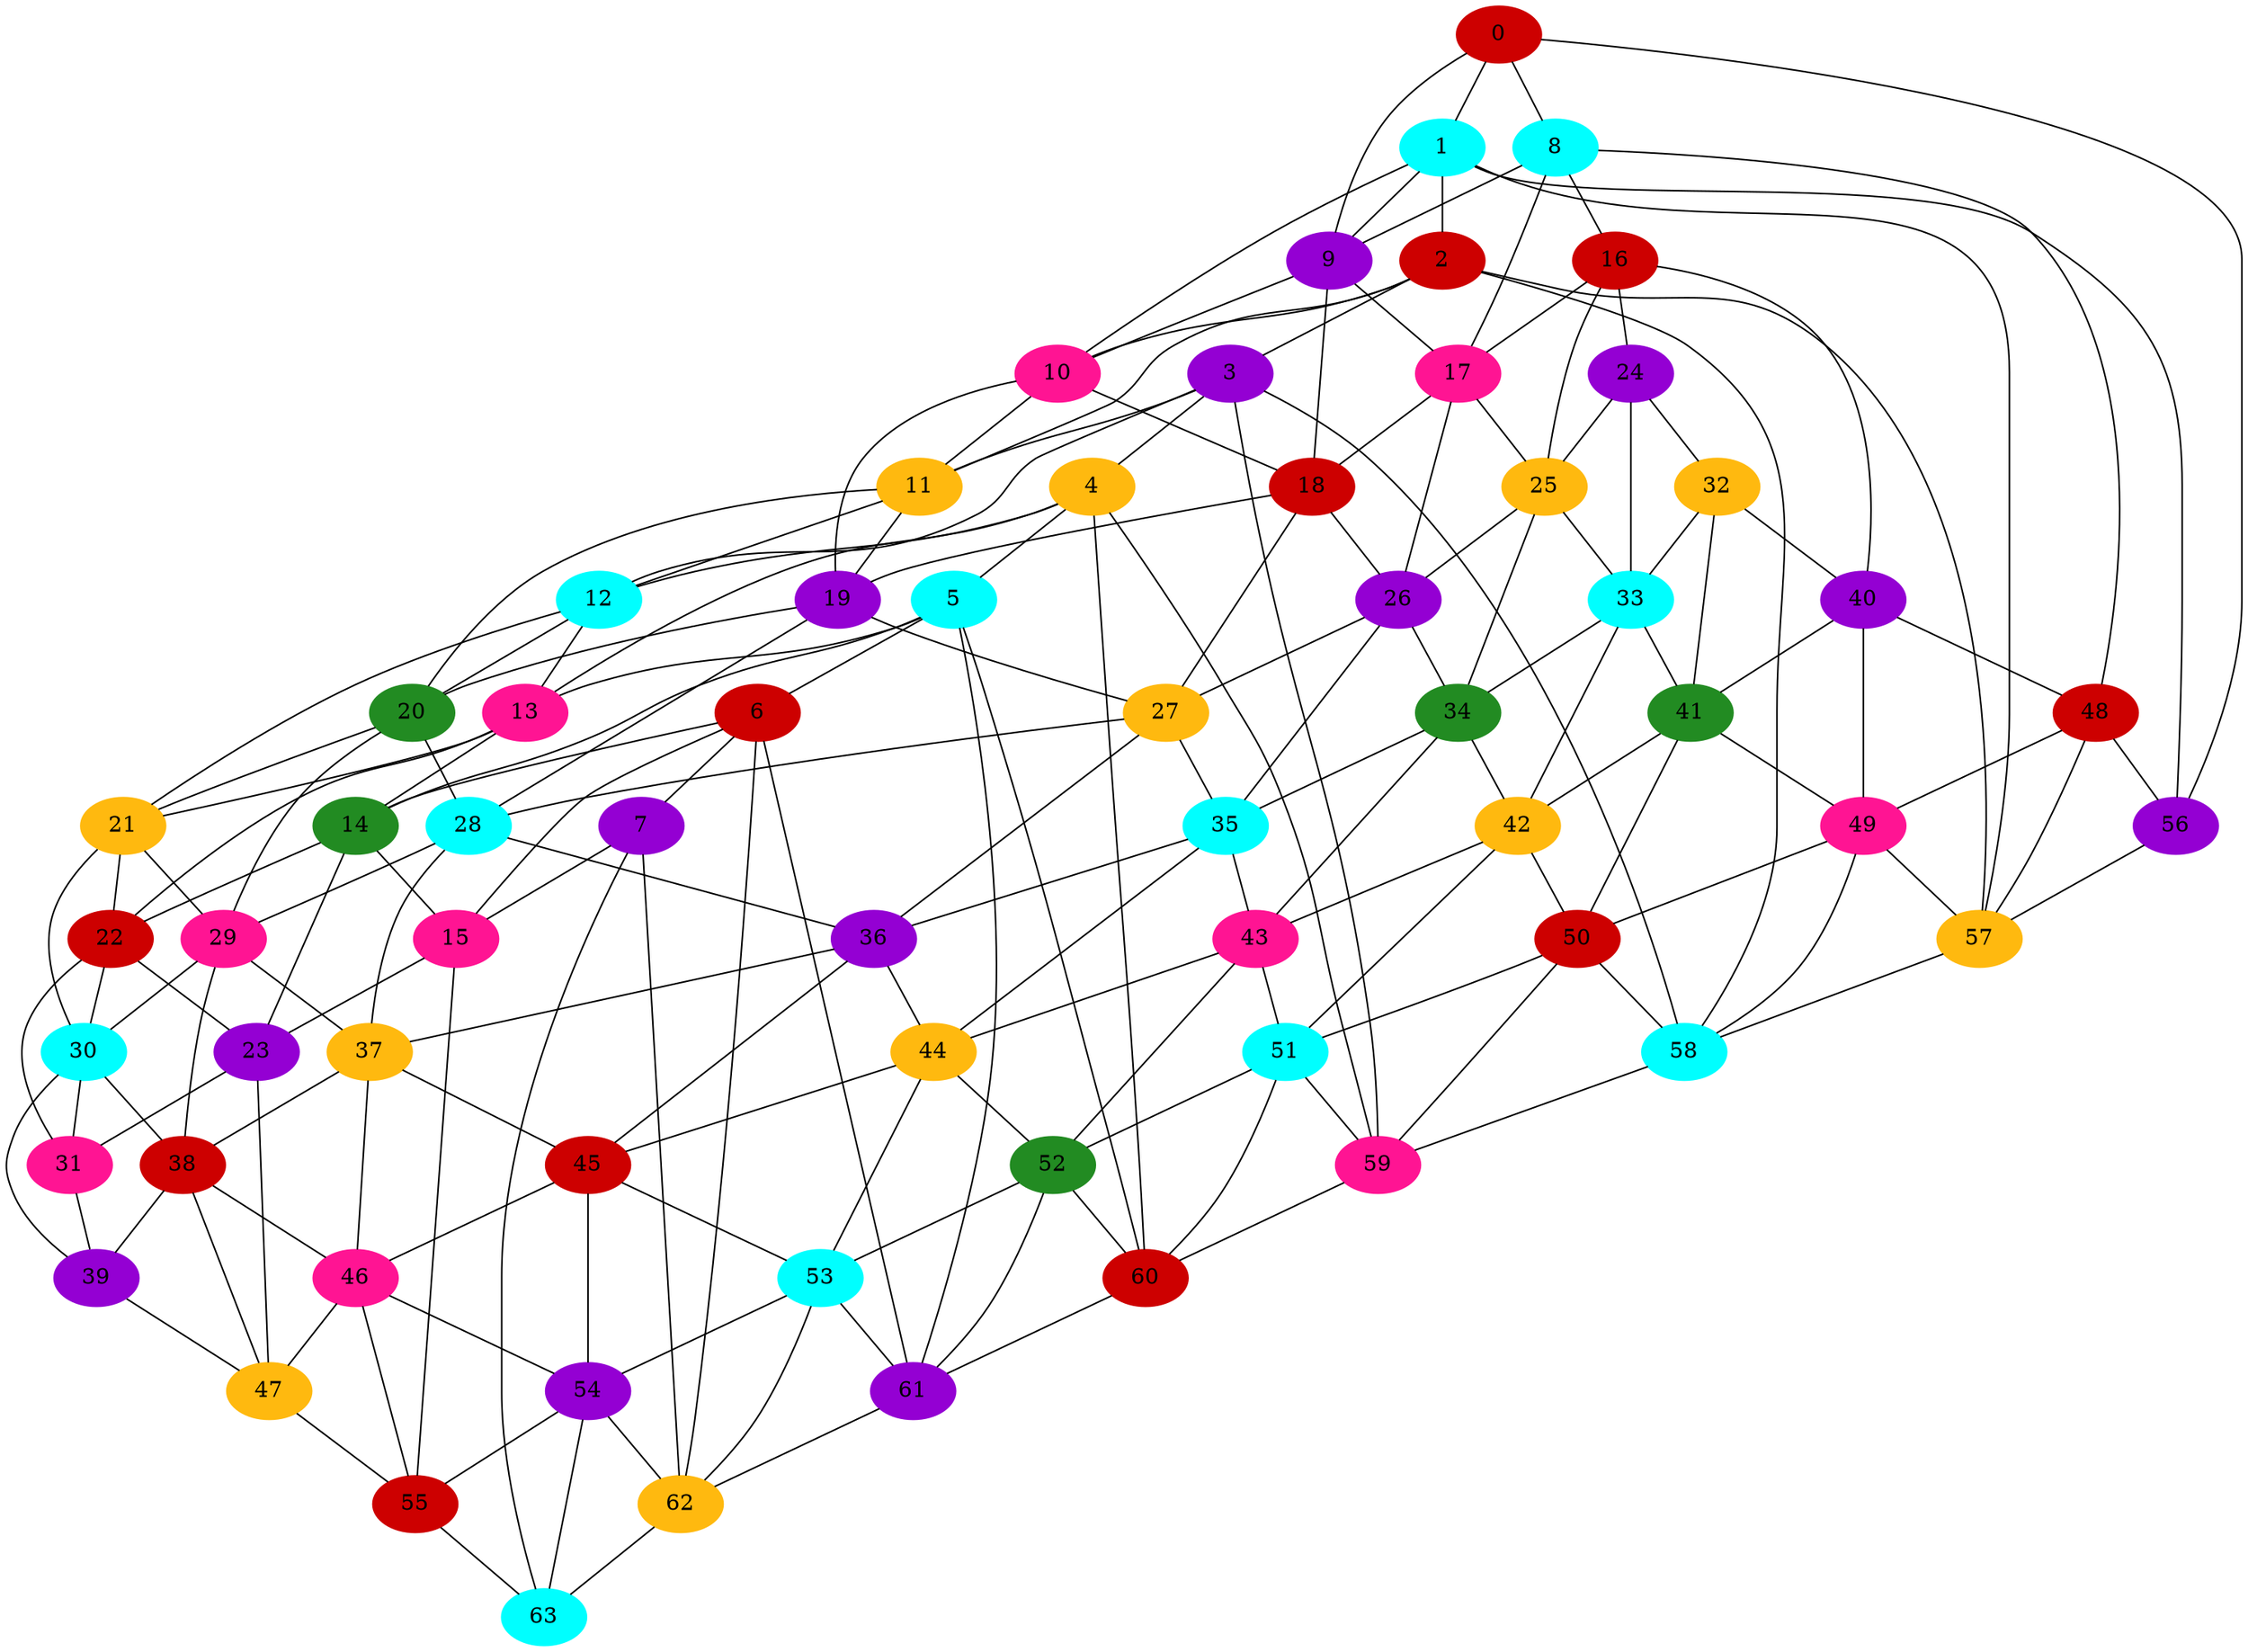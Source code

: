 graph coloring{
0[color=red3,style=filled]
1[color=cyan,style=filled]
2[color=red3,style=filled]
3[color=darkviolet,style=filled]
4[color=darkgoldenrod1,style=filled]
5[color=cyan,style=filled]
6[color=red3,style=filled]
7[color=darkviolet,style=filled]
8[color=cyan,style=filled]
9[color=darkviolet,style=filled]
10[color=deeppink,style=filled]
11[color=darkgoldenrod1,style=filled]
12[color=cyan,style=filled]
13[color=deeppink,style=filled]
14[color=forestgreen,style=filled]
15[color=deeppink,style=filled]
16[color=red3,style=filled]
17[color=deeppink,style=filled]
18[color=red3,style=filled]
19[color=darkviolet,style=filled]
20[color=forestgreen,style=filled]
21[color=darkgoldenrod1,style=filled]
22[color=red3,style=filled]
23[color=darkviolet,style=filled]
24[color=darkviolet,style=filled]
25[color=darkgoldenrod1,style=filled]
26[color=darkviolet,style=filled]
27[color=darkgoldenrod1,style=filled]
28[color=cyan,style=filled]
29[color=deeppink,style=filled]
30[color=cyan,style=filled]
31[color=deeppink,style=filled]
32[color=darkgoldenrod1,style=filled]
33[color=cyan,style=filled]
34[color=forestgreen,style=filled]
35[color=cyan,style=filled]
36[color=darkviolet,style=filled]
37[color=darkgoldenrod1,style=filled]
38[color=red3,style=filled]
39[color=darkviolet,style=filled]
40[color=darkviolet,style=filled]
41[color=forestgreen,style=filled]
42[color=darkgoldenrod1,style=filled]
43[color=deeppink,style=filled]
44[color=darkgoldenrod1,style=filled]
45[color=red3,style=filled]
46[color=deeppink,style=filled]
47[color=darkgoldenrod1,style=filled]
48[color=red3,style=filled]
49[color=deeppink,style=filled]
50[color=red3,style=filled]
51[color=cyan,style=filled]
52[color=forestgreen,style=filled]
53[color=cyan,style=filled]
54[color=darkviolet,style=filled]
55[color=red3,style=filled]
56[color=darkviolet,style=filled]
57[color=darkgoldenrod1,style=filled]
58[color=cyan,style=filled]
59[color=deeppink,style=filled]
60[color=red3,style=filled]
61[color=darkviolet,style=filled]
62[color=darkgoldenrod1,style=filled]
63[color=cyan,style=filled]
	0 --1;
	0 --8;
	0 --9;
	0 --56;

	1 --2;
	1 --9;
	1 --10;
	1 --56;
	1 --57;

	2 --3;
	2 --10;
	2 --11;
	2 --57;
	2 --58;

	3 --4;
	3 --11;
	3 --12;
	3 --58;
	3 --59;

	4 --5;
	4 --12;
	4 --13;
	4 --59;
	4 --60;

	5 --6;
	5 --13;
	5 --14;
	5 --60;
	5 --61;

	6 --7;
	6 --14;
	6 --15;
	6 --61;
	6 --62;

	7 --15;
	7 --62;
	7 --63;

	8 --9;
	8 --16;
	8 --17;
	8 --48;

	9 --10;
	9 --17;
	9 --18;

	10 --11;
	10 --18;
	10 --19;

	11 --12;
	11 --19;
	11 --20;

	12 --13;
	12 --20;
	12 --21;

	13 --14;
	13 --21;
	13 --22;

	14 --15;
	14 --22;
	14 --23;

	15 --23;
	15 --55;

	16 --17;
	16 --24;
	16 --25;
	16 --40;

	17 --18;
	17 --25;
	17 --26;

	18 --19;
	18 --26;
	18 --27;

	19 --20;
	19 --27;
	19 --28;

	20 --21;
	20 --28;
	20 --29;

	21 --22;
	21 --29;
	21 --30;

	22 --23;
	22 --30;
	22 --31;

	23 --31;
	23 --47;

	24 --25;
	24 --32;
	24 --33;

	25 --26;
	25 --33;
	25 --34;

	26 --27;
	26 --34;
	26 --35;

	27 --28;
	27 --35;
	27 --36;

	28 --29;
	28 --36;
	28 --37;

	29 --30;
	29 --37;
	29 --38;

	30 --31;
	30 --38;
	30 --39;

	31 --39;

	32 --33;
	32 --40;
	32 --41;

	33 --34;
	33 --41;
	33 --42;

	34 --35;
	34 --42;
	34 --43;

	35 --36;
	35 --43;
	35 --44;

	36 --37;
	36 --44;
	36 --45;

	37 --38;
	37 --45;
	37 --46;

	38 --39;
	38 --46;
	38 --47;

	39 --47;

	40 --41;
	40 --48;
	40 --49;

	41 --42;
	41 --49;
	41 --50;

	42 --43;
	42 --50;
	42 --51;

	43 --44;
	43 --51;
	43 --52;

	44 --45;
	44 --52;
	44 --53;

	45 --46;
	45 --53;
	45 --54;

	46 --47;
	46 --54;
	46 --55;

	47 --55;

	48 --49;
	48 --56;
	48 --57;

	49 --50;
	49 --57;
	49 --58;

	50 --51;
	50 --58;
	50 --59;

	51 --52;
	51 --59;
	51 --60;

	52 --53;
	52 --60;
	52 --61;

	53 --54;
	53 --61;
	53 --62;

	54 --55;
	54 --62;
	54 --63;

	55 --63;

	56 --57;

	57 --58;

	58 --59;

	59 --60;

	60 --61;

	61 --62;

	62 --63;

63
}